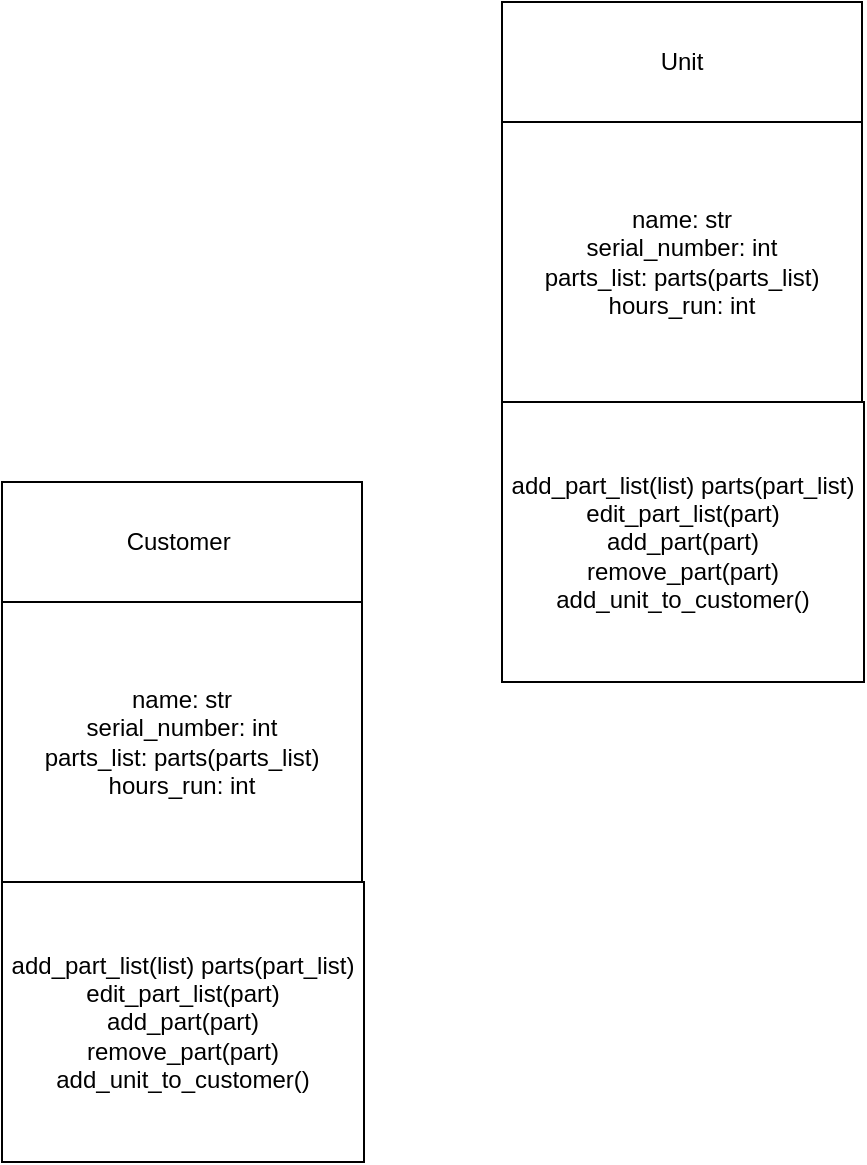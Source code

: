 <mxfile version="17.4.4" type="device"><diagram id="kZk6wYmDj6GyYQL5liQ8" name="Page-1"><mxGraphModel dx="758" dy="778" grid="1" gridSize="10" guides="1" tooltips="1" connect="1" arrows="1" fold="1" page="1" pageScale="1" pageWidth="827" pageHeight="1169" math="0" shadow="0"><root><mxCell id="0"/><mxCell id="1" parent="0"/><mxCell id="8ySD-EsvTjT_RBQIwE91-1" value="Unit" style="rounded=0;whiteSpace=wrap;html=1;" parent="1" vertex="1"><mxGeometry x="330" y="70" width="180" height="60" as="geometry"/></mxCell><mxCell id="Jvh9bsLEaFi-g1Xw755--1" value="name: str&lt;br&gt;serial_number: int&lt;br&gt;parts_list: parts(parts_list)&lt;br&gt;hours_run: int" style="rounded=0;whiteSpace=wrap;html=1;" vertex="1" parent="1"><mxGeometry x="330" y="130" width="180" height="140" as="geometry"/></mxCell><mxCell id="Jvh9bsLEaFi-g1Xw755--2" value="add_part_list(list) parts(part_list)&lt;br&gt;edit_part_list(part)&lt;br&gt;add_part(part)&lt;br&gt;remove_part(part)&lt;br&gt;add_unit_to_customer()" style="rounded=0;whiteSpace=wrap;html=1;" vertex="1" parent="1"><mxGeometry x="330" y="270" width="181" height="140" as="geometry"/></mxCell><mxCell id="Jvh9bsLEaFi-g1Xw755--3" value="Customer&amp;nbsp;" style="rounded=0;whiteSpace=wrap;html=1;" vertex="1" parent="1"><mxGeometry x="80" y="310" width="180" height="60" as="geometry"/></mxCell><mxCell id="Jvh9bsLEaFi-g1Xw755--4" value="name: str&lt;br&gt;serial_number: int&lt;br&gt;parts_list: parts(parts_list)&lt;br&gt;hours_run: int" style="rounded=0;whiteSpace=wrap;html=1;" vertex="1" parent="1"><mxGeometry x="80" y="370" width="180" height="140" as="geometry"/></mxCell><mxCell id="Jvh9bsLEaFi-g1Xw755--5" value="add_part_list(list) parts(part_list)&lt;br&gt;edit_part_list(part)&lt;br&gt;add_part(part)&lt;br&gt;remove_part(part)&lt;br&gt;add_unit_to_customer()" style="rounded=0;whiteSpace=wrap;html=1;" vertex="1" parent="1"><mxGeometry x="80" y="510" width="181" height="140" as="geometry"/></mxCell></root></mxGraphModel></diagram></mxfile>